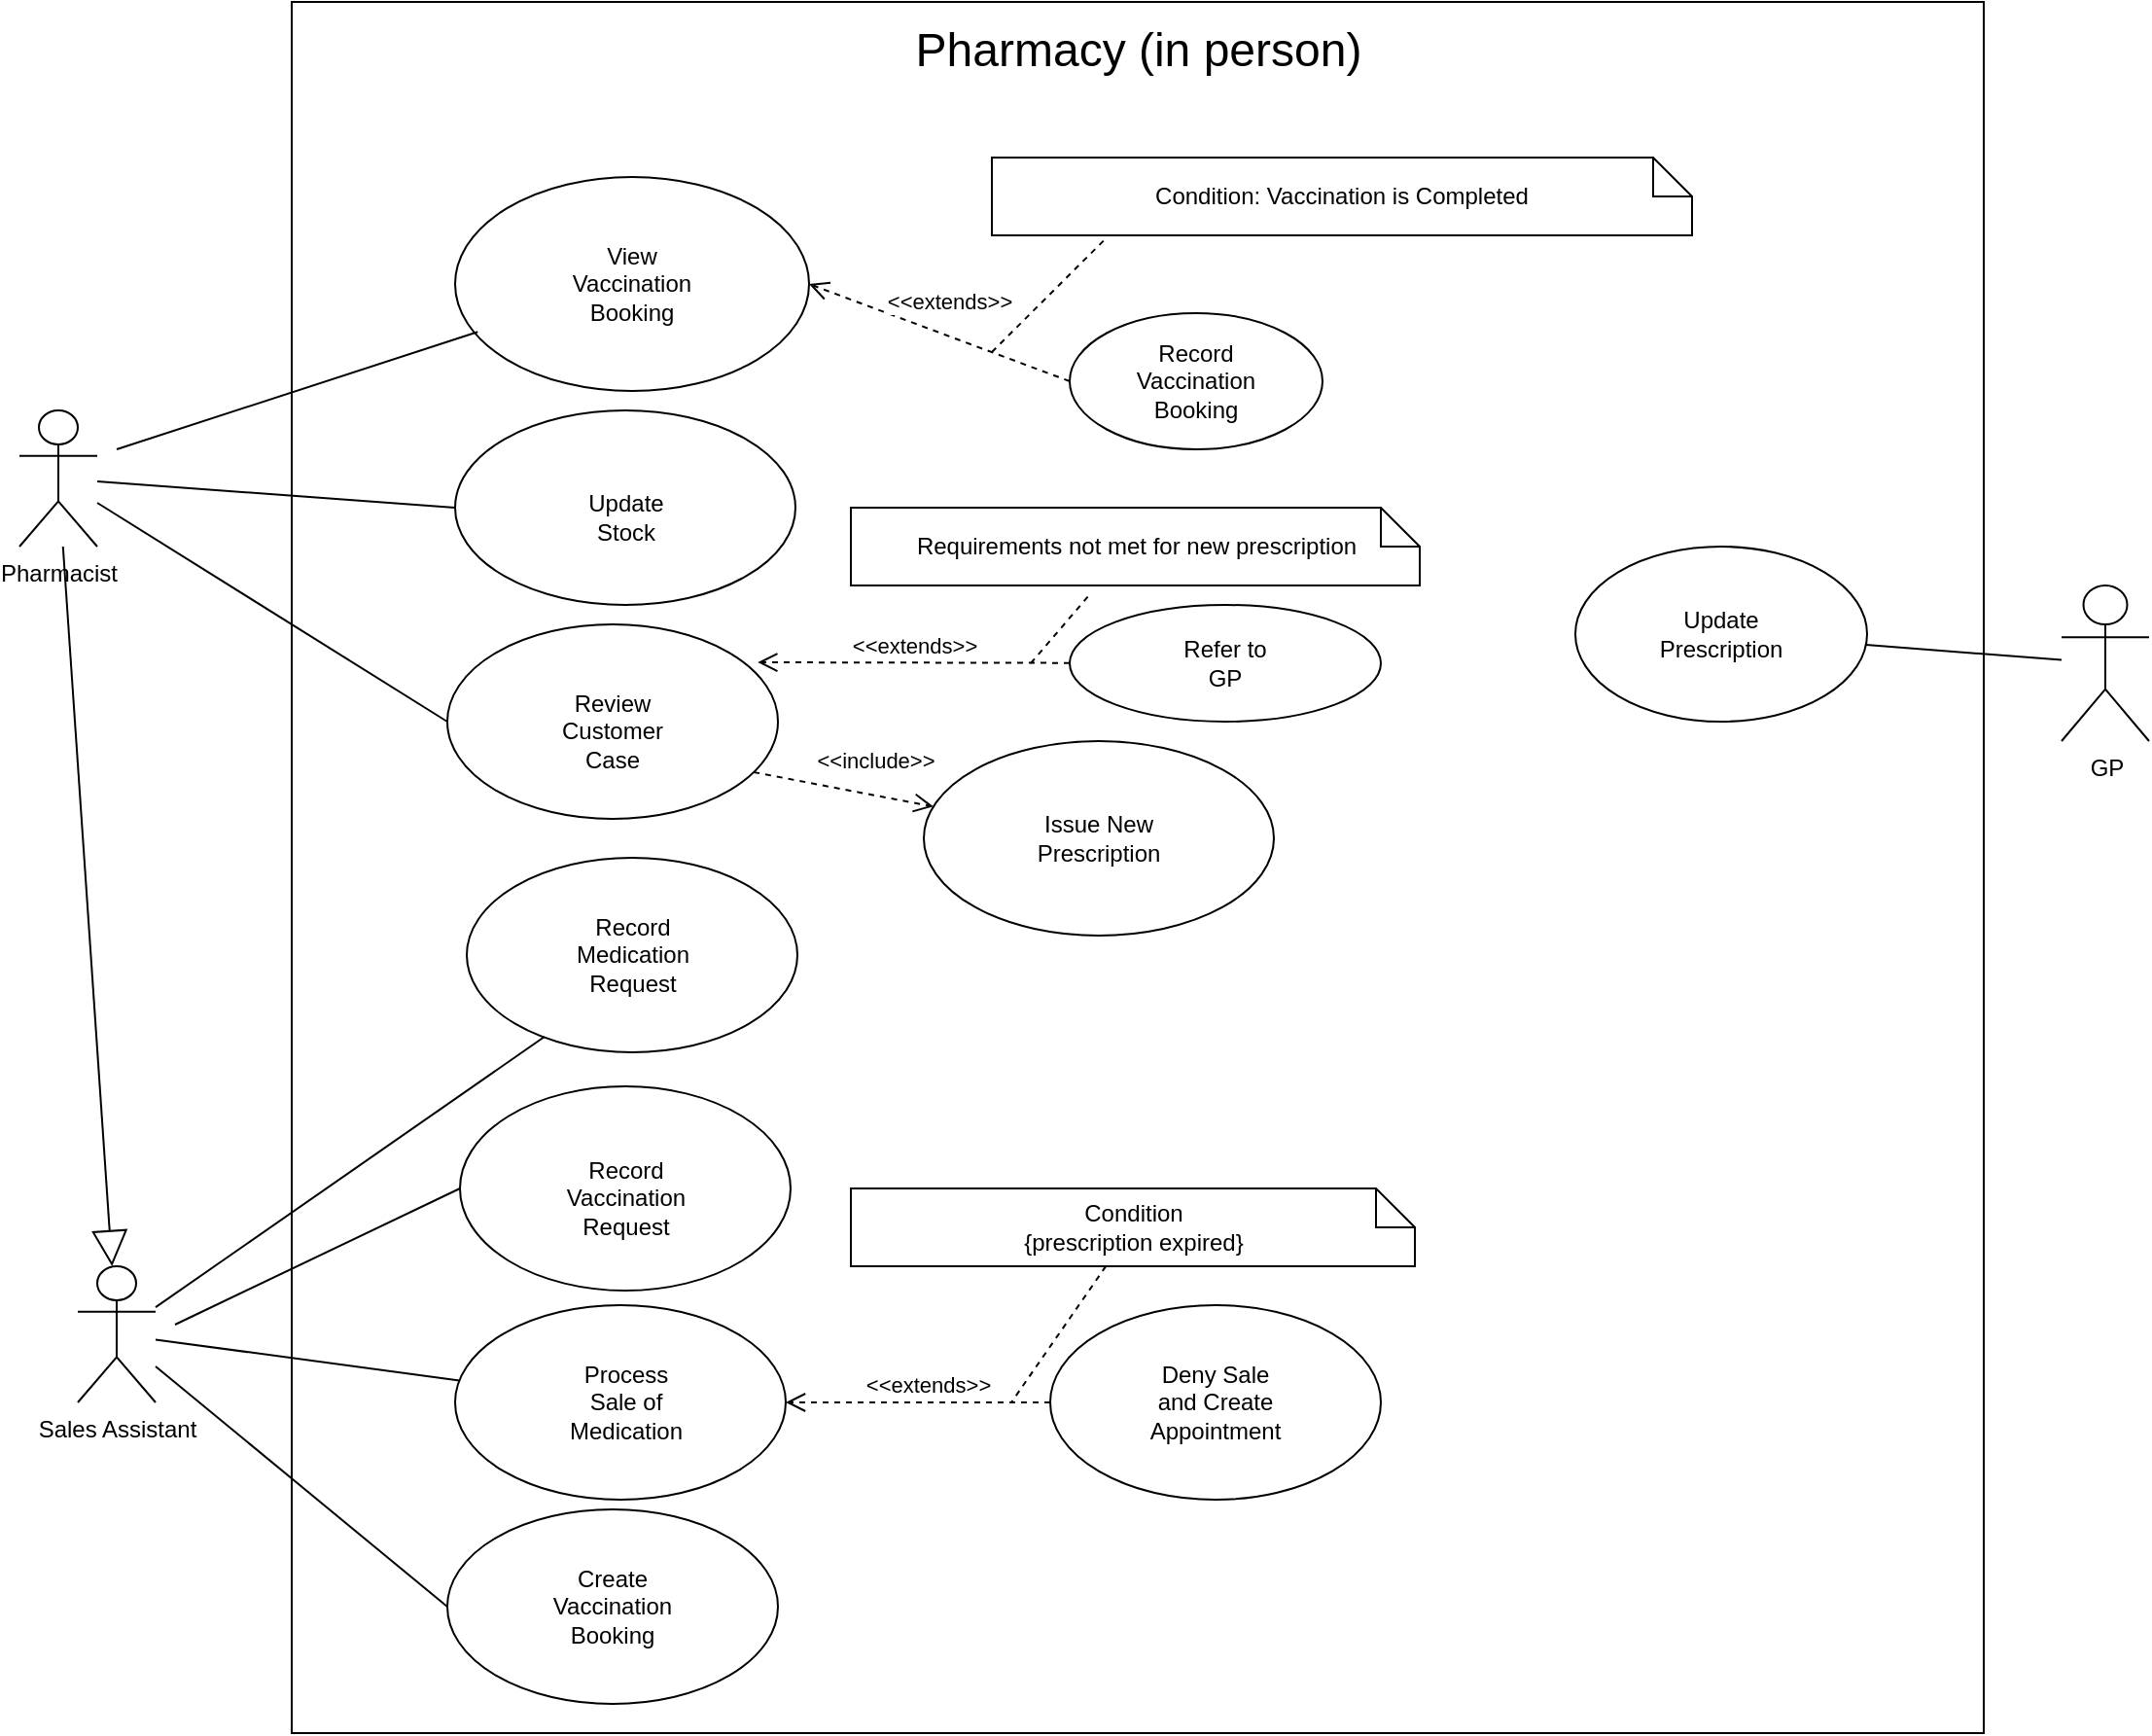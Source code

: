 <mxfile version="20.3.0" type="device"><diagram id="_A5sZpbwORfwPCqdUlix" name="Page-1"><mxGraphModel dx="1483" dy="2027" grid="1" gridSize="10" guides="1" tooltips="1" connect="1" arrows="1" fold="1" page="1" pageScale="1" pageWidth="850" pageHeight="1100" math="0" shadow="0"><root><mxCell id="0"/><mxCell id="1" parent="0"/><mxCell id="uoJ1ooIVT5LOrXTWzvCv-1" value="" style="rounded=0;whiteSpace=wrap;html=1;" parent="1" vertex="1"><mxGeometry x="320" y="-80" width="870" height="890" as="geometry"/></mxCell><mxCell id="uoJ1ooIVT5LOrXTWzvCv-2" value="&lt;font style=&quot;font-size: 24px;&quot;&gt;Pharmacy (in person)&lt;/font&gt;" style="text;html=1;strokeColor=none;fillColor=none;align=center;verticalAlign=middle;whiteSpace=wrap;rounded=0;" parent="1" vertex="1"><mxGeometry x="607.5" y="-70" width="295" height="30" as="geometry"/></mxCell><mxCell id="XHRh4OsV8PyHtnebLYD3-2" value="" style="ellipse;whiteSpace=wrap;html=1;" parent="1" vertex="1"><mxGeometry x="410" y="360" width="170" height="100" as="geometry"/></mxCell><mxCell id="XHRh4OsV8PyHtnebLYD3-3" value="Record Medication Request" style="text;html=1;strokeColor=none;fillColor=none;align=center;verticalAlign=middle;whiteSpace=wrap;rounded=0;" parent="1" vertex="1"><mxGeometry x="452.5" y="382.5" width="85" height="55" as="geometry"/></mxCell><mxCell id="XHRh4OsV8PyHtnebLYD3-13" value="Pharmacist" style="shape=umlActor;verticalLabelPosition=bottom;verticalAlign=top;html=1;outlineConnect=0;" parent="1" vertex="1"><mxGeometry x="180" y="130" width="40" height="70" as="geometry"/></mxCell><mxCell id="XHRh4OsV8PyHtnebLYD3-14" value="Sales Assistant&lt;br&gt;" style="shape=umlActor;verticalLabelPosition=bottom;verticalAlign=top;html=1;outlineConnect=0;" parent="1" vertex="1"><mxGeometry x="210" y="570" width="40" height="70" as="geometry"/></mxCell><mxCell id="XHRh4OsV8PyHtnebLYD3-23" value="" style="endArrow=none;html=1;rounded=0;entryX=0.235;entryY=0.92;entryDx=0;entryDy=0;entryPerimeter=0;" parent="1" source="XHRh4OsV8PyHtnebLYD3-14" target="XHRh4OsV8PyHtnebLYD3-2" edge="1"><mxGeometry width="50" height="50" relative="1" as="geometry"><mxPoint x="380" y="570" as="sourcePoint"/><mxPoint x="430" y="520" as="targetPoint"/></mxGeometry></mxCell><mxCell id="XHRh4OsV8PyHtnebLYD3-24" value="" style="ellipse;whiteSpace=wrap;html=1;" parent="1" vertex="1"><mxGeometry x="404" y="590" width="170" height="100" as="geometry"/></mxCell><mxCell id="XHRh4OsV8PyHtnebLYD3-25" value="Process Sale of Medication" style="text;html=1;strokeColor=none;fillColor=none;align=center;verticalAlign=middle;whiteSpace=wrap;rounded=0;" parent="1" vertex="1"><mxGeometry x="461.5" y="625" width="60" height="30" as="geometry"/></mxCell><mxCell id="XHRh4OsV8PyHtnebLYD3-26" value="" style="ellipse;whiteSpace=wrap;html=1;" parent="1" vertex="1"><mxGeometry x="400" y="695" width="170" height="100" as="geometry"/></mxCell><mxCell id="XHRh4OsV8PyHtnebLYD3-27" value="Create Vaccination Booking" style="text;html=1;strokeColor=none;fillColor=none;align=center;verticalAlign=middle;whiteSpace=wrap;rounded=0;" parent="1" vertex="1"><mxGeometry x="455" y="730" width="60" height="30" as="geometry"/></mxCell><mxCell id="XHRh4OsV8PyHtnebLYD3-28" value="" style="ellipse;whiteSpace=wrap;html=1;" parent="1" vertex="1"><mxGeometry x="710" y="590" width="170" height="100" as="geometry"/></mxCell><mxCell id="XHRh4OsV8PyHtnebLYD3-29" value="Deny Sale&lt;br&gt;and Create&lt;br&gt;Appointment" style="text;html=1;strokeColor=none;fillColor=none;align=center;verticalAlign=middle;whiteSpace=wrap;rounded=0;" parent="1" vertex="1"><mxGeometry x="765" y="625" width="60" height="30" as="geometry"/></mxCell><mxCell id="XHRh4OsV8PyHtnebLYD3-30" value="" style="endArrow=none;html=1;rounded=0;" parent="1" source="XHRh4OsV8PyHtnebLYD3-14" target="XHRh4OsV8PyHtnebLYD3-24" edge="1"><mxGeometry width="50" height="50" relative="1" as="geometry"><mxPoint x="320" y="610" as="sourcePoint"/><mxPoint x="370" y="560" as="targetPoint"/></mxGeometry></mxCell><mxCell id="XHRh4OsV8PyHtnebLYD3-31" value="" style="endArrow=none;html=1;rounded=0;entryX=0;entryY=0.5;entryDx=0;entryDy=0;" parent="1" source="XHRh4OsV8PyHtnebLYD3-14" target="XHRh4OsV8PyHtnebLYD3-26" edge="1"><mxGeometry width="50" height="50" relative="1" as="geometry"><mxPoint x="330" y="660" as="sourcePoint"/><mxPoint x="380" y="610" as="targetPoint"/></mxGeometry></mxCell><mxCell id="XHRh4OsV8PyHtnebLYD3-32" value="&amp;lt;&amp;lt;extends&amp;gt;&amp;gt;" style="html=1;verticalAlign=bottom;endArrow=open;dashed=1;endSize=8;rounded=0;exitX=0;exitY=0.5;exitDx=0;exitDy=0;" parent="1" source="XHRh4OsV8PyHtnebLYD3-28" target="XHRh4OsV8PyHtnebLYD3-24" edge="1"><mxGeometry x="-0.077" relative="1" as="geometry"><mxPoint x="700" y="520" as="sourcePoint"/><mxPoint x="610" y="530" as="targetPoint"/><mxPoint as="offset"/></mxGeometry></mxCell><mxCell id="XHRh4OsV8PyHtnebLYD3-33" value="Condition&lt;br&gt;{prescription expired}" style="shape=note;size=20;whiteSpace=wrap;html=1;" parent="1" vertex="1"><mxGeometry x="607.5" y="530" width="290" height="40" as="geometry"/></mxCell><mxCell id="XHRh4OsV8PyHtnebLYD3-34" value="" style="endArrow=none;dashed=1;html=1;rounded=0;" parent="1" source="XHRh4OsV8PyHtnebLYD3-33" edge="1"><mxGeometry width="50" height="50" relative="1" as="geometry"><mxPoint x="785" y="470" as="sourcePoint"/><mxPoint x="690" y="640" as="targetPoint"/></mxGeometry></mxCell><mxCell id="XHRh4OsV8PyHtnebLYD3-35" value="" style="ellipse;whiteSpace=wrap;html=1;" parent="1" vertex="1"><mxGeometry x="400" y="240" width="170" height="100" as="geometry"/></mxCell><mxCell id="XHRh4OsV8PyHtnebLYD3-36" value="Review Customer Case" style="text;html=1;strokeColor=none;fillColor=none;align=center;verticalAlign=middle;whiteSpace=wrap;rounded=0;" parent="1" vertex="1"><mxGeometry x="455" y="280" width="60" height="30" as="geometry"/></mxCell><mxCell id="XHRh4OsV8PyHtnebLYD3-37" value="" style="ellipse;whiteSpace=wrap;html=1;" parent="1" vertex="1"><mxGeometry x="645" y="300" width="180" height="100" as="geometry"/></mxCell><mxCell id="XHRh4OsV8PyHtnebLYD3-39" value="Issue New Prescription" style="text;html=1;strokeColor=none;fillColor=none;align=center;verticalAlign=middle;whiteSpace=wrap;rounded=0;" parent="1" vertex="1"><mxGeometry x="705" y="335" width="60" height="30" as="geometry"/></mxCell><mxCell id="XHRh4OsV8PyHtnebLYD3-41" value="&amp;lt;&amp;lt;include&amp;gt;&amp;gt;" style="html=1;verticalAlign=bottom;endArrow=open;dashed=1;endSize=8;rounded=0;exitX=0.927;exitY=0.76;exitDx=0;exitDy=0;exitPerimeter=0;" parent="1" source="XHRh4OsV8PyHtnebLYD3-35" target="XHRh4OsV8PyHtnebLYD3-37" edge="1"><mxGeometry x="0.311" y="9" relative="1" as="geometry"><mxPoint x="547.5" y="299.5" as="sourcePoint"/><mxPoint x="467.5" y="299.5" as="targetPoint"/><mxPoint as="offset"/></mxGeometry></mxCell><mxCell id="XHRh4OsV8PyHtnebLYD3-42" value="" style="endArrow=none;html=1;rounded=0;entryX=0;entryY=0.5;entryDx=0;entryDy=0;" parent="1" source="XHRh4OsV8PyHtnebLYD3-13" target="XHRh4OsV8PyHtnebLYD3-35" edge="1"><mxGeometry width="50" height="50" relative="1" as="geometry"><mxPoint x="330" y="220" as="sourcePoint"/><mxPoint x="380" y="170" as="targetPoint"/></mxGeometry></mxCell><mxCell id="XHRh4OsV8PyHtnebLYD3-44" value="" style="ellipse;whiteSpace=wrap;html=1;" parent="1" vertex="1"><mxGeometry x="404" y="130" width="175" height="100" as="geometry"/></mxCell><mxCell id="XHRh4OsV8PyHtnebLYD3-45" value="" style="endArrow=none;html=1;rounded=0;entryX=0;entryY=0.5;entryDx=0;entryDy=0;" parent="1" source="XHRh4OsV8PyHtnebLYD3-13" target="XHRh4OsV8PyHtnebLYD3-44" edge="1"><mxGeometry width="50" height="50" relative="1" as="geometry"><mxPoint x="340" y="200" as="sourcePoint"/><mxPoint x="390" y="150" as="targetPoint"/></mxGeometry></mxCell><mxCell id="XHRh4OsV8PyHtnebLYD3-46" value="Update Stock" style="text;html=1;strokeColor=none;fillColor=none;align=center;verticalAlign=middle;whiteSpace=wrap;rounded=0;" parent="1" vertex="1"><mxGeometry x="461.5" y="170" width="60" height="30" as="geometry"/></mxCell><mxCell id="l9rWSy5a91SztkpD4lXy-1" value="" style="ellipse;whiteSpace=wrap;html=1;" parent="1" vertex="1"><mxGeometry x="404" y="10" width="182" height="110" as="geometry"/></mxCell><mxCell id="l9rWSy5a91SztkpD4lXy-2" value="" style="endArrow=none;html=1;rounded=0;entryX=0.064;entryY=0.724;entryDx=0;entryDy=0;entryPerimeter=0;" parent="1" target="l9rWSy5a91SztkpD4lXy-1" edge="1"><mxGeometry width="50" height="50" relative="1" as="geometry"><mxPoint x="230" y="150" as="sourcePoint"/><mxPoint x="410" y="90" as="targetPoint"/></mxGeometry></mxCell><mxCell id="l9rWSy5a91SztkpD4lXy-3" value="View&lt;br&gt;Vaccination Booking" style="text;html=1;strokeColor=none;fillColor=none;align=center;verticalAlign=middle;whiteSpace=wrap;rounded=0;" parent="1" vertex="1"><mxGeometry x="465" y="50" width="60" height="30" as="geometry"/></mxCell><mxCell id="l9rWSy5a91SztkpD4lXy-5" value="" style="ellipse;whiteSpace=wrap;html=1;" parent="1" vertex="1"><mxGeometry x="720" y="80" width="130" height="70" as="geometry"/></mxCell><mxCell id="l9rWSy5a91SztkpD4lXy-6" value="Record Vaccination Booking" style="text;html=1;strokeColor=none;fillColor=none;align=center;verticalAlign=middle;whiteSpace=wrap;rounded=0;" parent="1" vertex="1"><mxGeometry x="755" y="100" width="60" height="30" as="geometry"/></mxCell><mxCell id="l9rWSy5a91SztkpD4lXy-7" value="&amp;lt;&amp;lt;extends&amp;gt;&amp;gt;" style="html=1;verticalAlign=bottom;endArrow=open;dashed=1;endSize=8;rounded=0;entryX=1;entryY=0.5;entryDx=0;entryDy=0;exitX=0;exitY=0.5;exitDx=0;exitDy=0;" parent="1" source="l9rWSy5a91SztkpD4lXy-5" target="l9rWSy5a91SztkpD4lXy-1" edge="1"><mxGeometry x="-0.032" y="-8" relative="1" as="geometry"><mxPoint x="690" y="40" as="sourcePoint"/><mxPoint x="610" y="40" as="targetPoint"/><mxPoint as="offset"/></mxGeometry></mxCell><mxCell id="l9rWSy5a91SztkpD4lXy-9" value="" style="ellipse;whiteSpace=wrap;html=1;" parent="1" vertex="1"><mxGeometry x="720" y="230" width="160" height="60" as="geometry"/></mxCell><mxCell id="l9rWSy5a91SztkpD4lXy-10" value="Refer to GP" style="text;html=1;strokeColor=none;fillColor=none;align=center;verticalAlign=middle;whiteSpace=wrap;rounded=0;" parent="1" vertex="1"><mxGeometry x="770" y="245" width="60" height="30" as="geometry"/></mxCell><mxCell id="l9rWSy5a91SztkpD4lXy-11" value="&amp;lt;&amp;lt;extends&amp;gt;&amp;gt;" style="html=1;verticalAlign=bottom;endArrow=open;dashed=1;endSize=8;rounded=0;entryX=0.939;entryY=0.195;entryDx=0;entryDy=0;entryPerimeter=0;" parent="1" source="l9rWSy5a91SztkpD4lXy-9" target="XHRh4OsV8PyHtnebLYD3-35" edge="1"><mxGeometry relative="1" as="geometry"><mxPoint x="640" y="250" as="sourcePoint"/><mxPoint x="560" y="250" as="targetPoint"/></mxGeometry></mxCell><mxCell id="l9rWSy5a91SztkpD4lXy-12" value="GP" style="shape=umlActor;verticalLabelPosition=bottom;verticalAlign=top;html=1;outlineConnect=0;" parent="1" vertex="1"><mxGeometry x="1230" y="220" width="45" height="80" as="geometry"/></mxCell><mxCell id="l9rWSy5a91SztkpD4lXy-14" value="" style="ellipse;whiteSpace=wrap;html=1;" parent="1" vertex="1"><mxGeometry x="980" y="200" width="150" height="90" as="geometry"/></mxCell><mxCell id="l9rWSy5a91SztkpD4lXy-15" value="" style="endArrow=none;html=1;rounded=0;" parent="1" source="l9rWSy5a91SztkpD4lXy-14" target="l9rWSy5a91SztkpD4lXy-12" edge="1"><mxGeometry width="50" height="50" relative="1" as="geometry"><mxPoint x="1070" y="360" as="sourcePoint"/><mxPoint x="1120" y="310" as="targetPoint"/></mxGeometry></mxCell><mxCell id="l9rWSy5a91SztkpD4lXy-16" value="Update Prescription" style="text;html=1;strokeColor=none;fillColor=none;align=center;verticalAlign=middle;whiteSpace=wrap;rounded=0;" parent="1" vertex="1"><mxGeometry x="1025" y="230" width="60" height="30" as="geometry"/></mxCell><mxCell id="l9rWSy5a91SztkpD4lXy-18" value="" style="ellipse;whiteSpace=wrap;html=1;" parent="1" vertex="1"><mxGeometry x="406.5" y="477.5" width="170" height="105" as="geometry"/></mxCell><mxCell id="l9rWSy5a91SztkpD4lXy-19" value="" style="endArrow=none;html=1;rounded=0;entryX=0;entryY=0.5;entryDx=0;entryDy=0;" parent="1" target="l9rWSy5a91SztkpD4lXy-18" edge="1"><mxGeometry width="50" height="50" relative="1" as="geometry"><mxPoint x="260" y="600" as="sourcePoint"/><mxPoint x="370" y="570" as="targetPoint"/></mxGeometry></mxCell><mxCell id="l9rWSy5a91SztkpD4lXy-20" value="Record Vaccination Request" style="text;html=1;strokeColor=none;fillColor=none;align=center;verticalAlign=middle;whiteSpace=wrap;rounded=0;" parent="1" vertex="1"><mxGeometry x="461.5" y="520" width="60" height="30" as="geometry"/></mxCell><mxCell id="nRARCQjBC92fU6vKft9--1" value="" style="endArrow=block;endSize=16;endFill=0;html=1;rounded=0;" edge="1" parent="1" source="XHRh4OsV8PyHtnebLYD3-13" target="XHRh4OsV8PyHtnebLYD3-14"><mxGeometry width="160" relative="1" as="geometry"><mxPoint x="90" y="270" as="sourcePoint"/><mxPoint x="250" y="270" as="targetPoint"/></mxGeometry></mxCell><mxCell id="nRARCQjBC92fU6vKft9--2" value="Condition: Vaccination is Completed" style="shape=note;size=20;whiteSpace=wrap;html=1;" vertex="1" parent="1"><mxGeometry x="680" width="360" height="40" as="geometry"/></mxCell><mxCell id="nRARCQjBC92fU6vKft9--3" value="" style="endArrow=none;dashed=1;html=1;rounded=0;entryX=0.164;entryY=1.029;entryDx=0;entryDy=0;entryPerimeter=0;" edge="1" parent="1" target="nRARCQjBC92fU6vKft9--2"><mxGeometry width="50" height="50" relative="1" as="geometry"><mxPoint x="680" y="100" as="sourcePoint"/><mxPoint x="730" y="50" as="targetPoint"/></mxGeometry></mxCell><mxCell id="nRARCQjBC92fU6vKft9--4" value="Requirements not met for new prescription" style="shape=note;size=20;whiteSpace=wrap;html=1;" vertex="1" parent="1"><mxGeometry x="607.5" y="180" width="292.5" height="40" as="geometry"/></mxCell><mxCell id="nRARCQjBC92fU6vKft9--5" value="" style="endArrow=none;dashed=1;html=1;rounded=0;" edge="1" parent="1"><mxGeometry width="50" height="50" relative="1" as="geometry"><mxPoint x="700" y="260" as="sourcePoint"/><mxPoint x="730" y="225" as="targetPoint"/></mxGeometry></mxCell></root></mxGraphModel></diagram></mxfile>